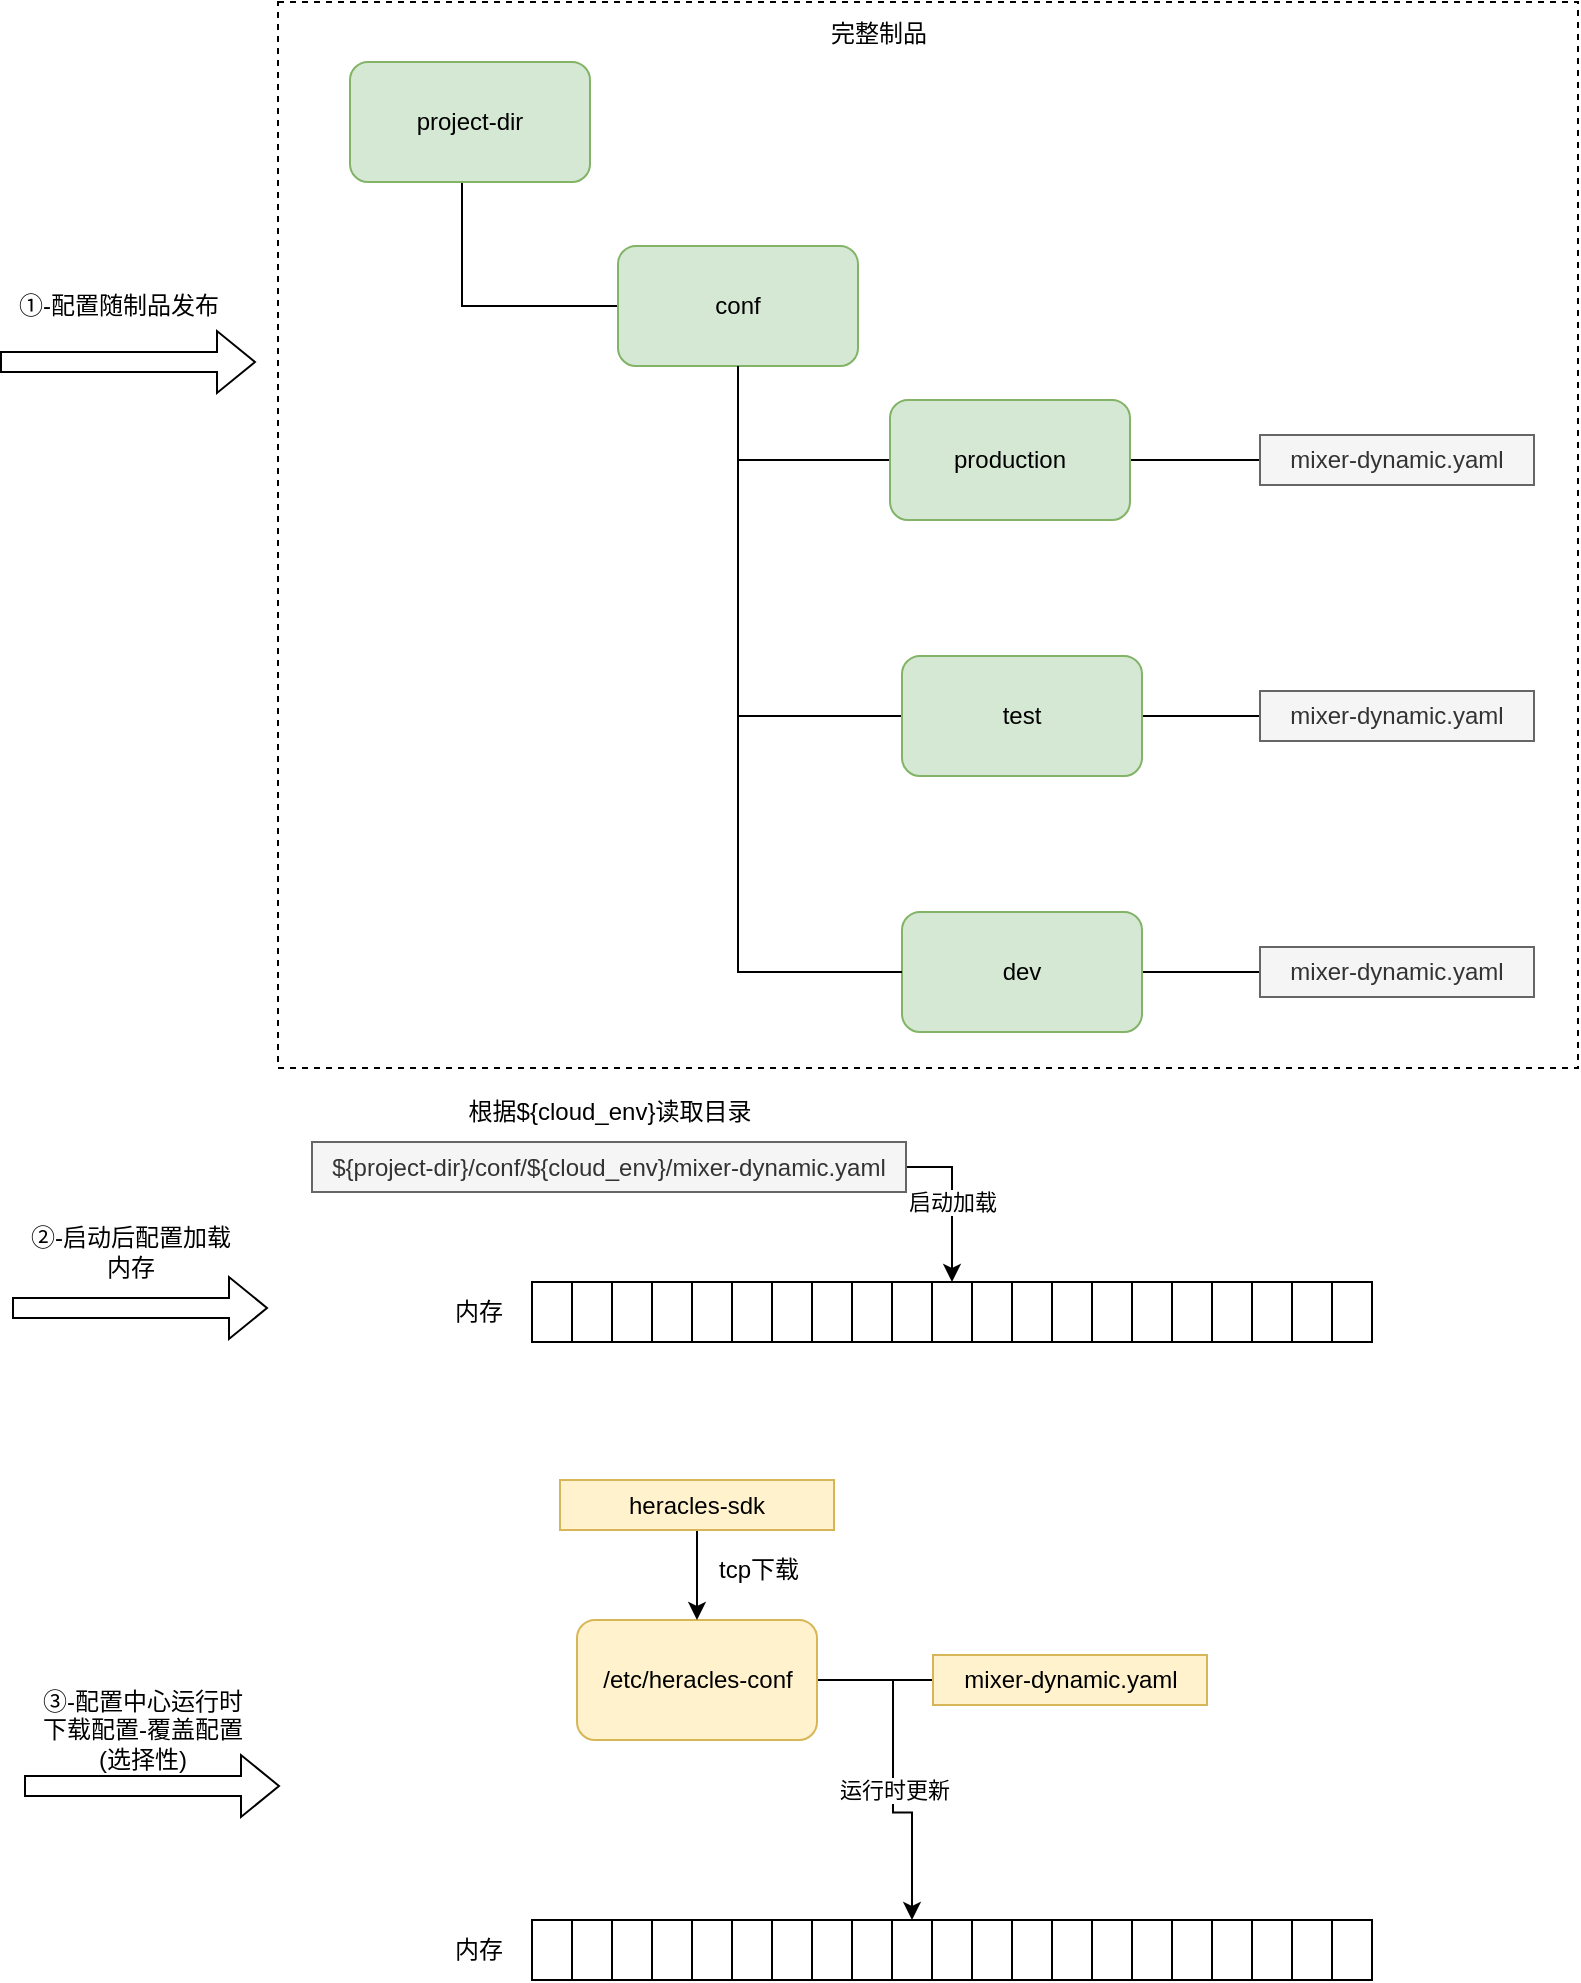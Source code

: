 <mxfile version="17.1.3" type="github">
  <diagram id="rADULx-Ek7bLiix6xrIC" name="Page-1">
    <mxGraphModel dx="1422" dy="-88" grid="1" gridSize="10" guides="1" tooltips="1" connect="1" arrows="1" fold="1" page="1" pageScale="1" pageWidth="1100" pageHeight="850" math="0" shadow="0">
      <root>
        <mxCell id="0" />
        <mxCell id="1" parent="0" />
        <mxCell id="XMwFfWenAPQ74JgsBo0J-2" value="" style="rounded=0;whiteSpace=wrap;html=1;fillColor=none;strokeWidth=1;dashed=1;" vertex="1" parent="1">
          <mxGeometry x="203" y="940" width="650" height="533" as="geometry" />
        </mxCell>
        <mxCell id="XMwFfWenAPQ74JgsBo0J-3" style="edgeStyle=orthogonalEdgeStyle;rounded=0;orthogonalLoop=1;jettySize=auto;html=1;entryX=0;entryY=0.5;entryDx=0;entryDy=0;endArrow=none;endFill=0;" edge="1" parent="1" source="XMwFfWenAPQ74JgsBo0J-4" target="XMwFfWenAPQ74JgsBo0J-7">
          <mxGeometry relative="1" as="geometry">
            <mxPoint x="293" y="1132" as="targetPoint" />
            <Array as="points">
              <mxPoint x="295" y="1092" />
            </Array>
          </mxGeometry>
        </mxCell>
        <mxCell id="XMwFfWenAPQ74JgsBo0J-4" value="&lt;span&gt;project-dir&lt;/span&gt;" style="rounded=1;whiteSpace=wrap;html=1;fillColor=#d5e8d4;strokeColor=#82b366;" vertex="1" parent="1">
          <mxGeometry x="239" y="970" width="120" height="60" as="geometry" />
        </mxCell>
        <mxCell id="XMwFfWenAPQ74JgsBo0J-5" style="edgeStyle=orthogonalEdgeStyle;rounded=0;orthogonalLoop=1;jettySize=auto;html=1;entryX=0;entryY=0.5;entryDx=0;entryDy=0;endArrow=none;endFill=0;" edge="1" parent="1" source="XMwFfWenAPQ74JgsBo0J-7" target="XMwFfWenAPQ74JgsBo0J-9">
          <mxGeometry relative="1" as="geometry">
            <Array as="points">
              <mxPoint x="433" y="1169" />
            </Array>
          </mxGeometry>
        </mxCell>
        <mxCell id="XMwFfWenAPQ74JgsBo0J-6" style="edgeStyle=orthogonalEdgeStyle;rounded=0;orthogonalLoop=1;jettySize=auto;html=1;entryX=0;entryY=0.5;entryDx=0;entryDy=0;endArrow=none;endFill=0;" edge="1" parent="1" source="XMwFfWenAPQ74JgsBo0J-7" target="XMwFfWenAPQ74JgsBo0J-11">
          <mxGeometry relative="1" as="geometry">
            <Array as="points">
              <mxPoint x="433" y="1297" />
            </Array>
          </mxGeometry>
        </mxCell>
        <mxCell id="XMwFfWenAPQ74JgsBo0J-7" value="&lt;span&gt;conf&lt;/span&gt;" style="rounded=1;whiteSpace=wrap;html=1;fillColor=#d5e8d4;strokeColor=#82b366;" vertex="1" parent="1">
          <mxGeometry x="373" y="1062" width="120" height="60" as="geometry" />
        </mxCell>
        <mxCell id="XMwFfWenAPQ74JgsBo0J-8" style="edgeStyle=orthogonalEdgeStyle;rounded=0;orthogonalLoop=1;jettySize=auto;html=1;entryX=0;entryY=0.5;entryDx=0;entryDy=0;startArrow=none;startFill=0;endArrow=none;endFill=0;" edge="1" parent="1" source="XMwFfWenAPQ74JgsBo0J-9" target="XMwFfWenAPQ74JgsBo0J-12">
          <mxGeometry relative="1" as="geometry" />
        </mxCell>
        <mxCell id="XMwFfWenAPQ74JgsBo0J-9" value="&lt;span&gt;production&lt;/span&gt;" style="rounded=1;whiteSpace=wrap;html=1;fillColor=#d5e8d4;strokeColor=#82b366;" vertex="1" parent="1">
          <mxGeometry x="509" y="1139" width="120" height="60" as="geometry" />
        </mxCell>
        <mxCell id="XMwFfWenAPQ74JgsBo0J-10" style="edgeStyle=orthogonalEdgeStyle;rounded=0;orthogonalLoop=1;jettySize=auto;html=1;entryX=0;entryY=0.5;entryDx=0;entryDy=0;startArrow=none;startFill=0;endArrow=none;endFill=0;" edge="1" parent="1" source="XMwFfWenAPQ74JgsBo0J-11" target="XMwFfWenAPQ74JgsBo0J-13">
          <mxGeometry relative="1" as="geometry" />
        </mxCell>
        <mxCell id="XMwFfWenAPQ74JgsBo0J-11" value="&lt;span&gt;test&lt;/span&gt;" style="rounded=1;whiteSpace=wrap;html=1;fillColor=#d5e8d4;strokeColor=#82b366;" vertex="1" parent="1">
          <mxGeometry x="515" y="1267" width="120" height="60" as="geometry" />
        </mxCell>
        <mxCell id="XMwFfWenAPQ74JgsBo0J-12" value="mixer-dynamic.yaml" style="rounded=0;whiteSpace=wrap;html=1;fillColor=#f5f5f5;fontColor=#333333;strokeColor=#666666;" vertex="1" parent="1">
          <mxGeometry x="694" y="1156.5" width="137" height="25" as="geometry" />
        </mxCell>
        <mxCell id="XMwFfWenAPQ74JgsBo0J-13" value="mixer-dynamic.yaml" style="rounded=0;whiteSpace=wrap;html=1;fillColor=#f5f5f5;fontColor=#333333;strokeColor=#666666;" vertex="1" parent="1">
          <mxGeometry x="694" y="1284.5" width="137" height="25" as="geometry" />
        </mxCell>
        <mxCell id="XMwFfWenAPQ74JgsBo0J-14" style="edgeStyle=orthogonalEdgeStyle;rounded=0;orthogonalLoop=1;jettySize=auto;html=1;entryX=0;entryY=0.5;entryDx=0;entryDy=0;startArrow=none;startFill=0;endArrow=none;endFill=0;" edge="1" parent="1" source="XMwFfWenAPQ74JgsBo0J-15" target="XMwFfWenAPQ74JgsBo0J-16">
          <mxGeometry relative="1" as="geometry" />
        </mxCell>
        <mxCell id="XMwFfWenAPQ74JgsBo0J-15" value="&lt;span&gt;dev&lt;/span&gt;" style="rounded=1;whiteSpace=wrap;html=1;fillColor=#d5e8d4;strokeColor=#82b366;" vertex="1" parent="1">
          <mxGeometry x="515" y="1395" width="120" height="60" as="geometry" />
        </mxCell>
        <mxCell id="XMwFfWenAPQ74JgsBo0J-16" value="mixer-dynamic.yaml" style="rounded=0;whiteSpace=wrap;html=1;fillColor=#f5f5f5;fontColor=#333333;strokeColor=#666666;" vertex="1" parent="1">
          <mxGeometry x="694" y="1412.5" width="137" height="25" as="geometry" />
        </mxCell>
        <mxCell id="XMwFfWenAPQ74JgsBo0J-17" style="edgeStyle=orthogonalEdgeStyle;rounded=0;orthogonalLoop=1;jettySize=auto;html=1;entryX=0;entryY=0.5;entryDx=0;entryDy=0;endArrow=none;endFill=0;exitX=0.5;exitY=1;exitDx=0;exitDy=0;" edge="1" parent="1" source="XMwFfWenAPQ74JgsBo0J-7" target="XMwFfWenAPQ74JgsBo0J-15">
          <mxGeometry relative="1" as="geometry">
            <mxPoint x="443" y="1132" as="sourcePoint" />
            <mxPoint x="525" y="1307" as="targetPoint" />
            <Array as="points">
              <mxPoint x="433" y="1425" />
            </Array>
          </mxGeometry>
        </mxCell>
        <mxCell id="XMwFfWenAPQ74JgsBo0J-18" value="完整制品" style="text;html=1;strokeColor=none;fillColor=none;align=center;verticalAlign=middle;whiteSpace=wrap;rounded=0;dashed=1;" vertex="1" parent="1">
          <mxGeometry x="390" y="947" width="227" height="18" as="geometry" />
        </mxCell>
        <mxCell id="XMwFfWenAPQ74JgsBo0J-19" style="edgeStyle=orthogonalEdgeStyle;rounded=0;orthogonalLoop=1;jettySize=auto;html=1;entryX=0;entryY=0.5;entryDx=0;entryDy=0;startArrow=none;startFill=0;endArrow=none;endFill=0;" edge="1" parent="1" source="XMwFfWenAPQ74JgsBo0J-20" target="XMwFfWenAPQ74JgsBo0J-21">
          <mxGeometry relative="1" as="geometry" />
        </mxCell>
        <mxCell id="XMwFfWenAPQ74JgsBo0J-20" value="&lt;span&gt;/etc/heracles-conf&lt;/span&gt;" style="rounded=1;whiteSpace=wrap;html=1;fillColor=#fff2cc;strokeColor=#d6b656;" vertex="1" parent="1">
          <mxGeometry x="352.5" y="1749" width="120" height="60" as="geometry" />
        </mxCell>
        <mxCell id="XMwFfWenAPQ74JgsBo0J-79" value="运行时更新" style="edgeStyle=orthogonalEdgeStyle;rounded=0;orthogonalLoop=1;jettySize=auto;html=1;entryX=0.5;entryY=0;entryDx=0;entryDy=0;" edge="1" parent="1" source="XMwFfWenAPQ74JgsBo0J-21" target="XMwFfWenAPQ74JgsBo0J-62">
          <mxGeometry relative="1" as="geometry" />
        </mxCell>
        <mxCell id="XMwFfWenAPQ74JgsBo0J-21" value="mixer-dynamic.yaml" style="rounded=0;whiteSpace=wrap;html=1;fillColor=#fff2cc;strokeColor=#d6b656;" vertex="1" parent="1">
          <mxGeometry x="530.5" y="1766.5" width="137" height="25" as="geometry" />
        </mxCell>
        <mxCell id="XMwFfWenAPQ74JgsBo0J-22" value="" style="shape=flexArrow;endArrow=classic;html=1;rounded=0;" edge="1" parent="1">
          <mxGeometry width="50" height="50" relative="1" as="geometry">
            <mxPoint x="64" y="1120" as="sourcePoint" />
            <mxPoint x="192" y="1120" as="targetPoint" />
          </mxGeometry>
        </mxCell>
        <mxCell id="XMwFfWenAPQ74JgsBo0J-23" value="①-配置随制品发布" style="text;html=1;strokeColor=none;fillColor=none;align=center;verticalAlign=middle;whiteSpace=wrap;rounded=0;dashed=1;" vertex="1" parent="1">
          <mxGeometry x="70" y="1077" width="107" height="30" as="geometry" />
        </mxCell>
        <mxCell id="XMwFfWenAPQ74JgsBo0J-24" value="" style="shape=flexArrow;endArrow=classic;html=1;rounded=0;" edge="1" parent="1">
          <mxGeometry width="50" height="50" relative="1" as="geometry">
            <mxPoint x="70" y="1593" as="sourcePoint" />
            <mxPoint x="198" y="1593" as="targetPoint" />
          </mxGeometry>
        </mxCell>
        <mxCell id="XMwFfWenAPQ74JgsBo0J-25" value="②-启动后配置加载内存" style="text;html=1;strokeColor=none;fillColor=none;align=center;verticalAlign=middle;whiteSpace=wrap;rounded=0;dashed=1;" vertex="1" parent="1">
          <mxGeometry x="76" y="1550" width="107" height="30" as="geometry" />
        </mxCell>
        <mxCell id="XMwFfWenAPQ74JgsBo0J-27" value="" style="rounded=0;whiteSpace=wrap;html=1;" vertex="1" parent="1">
          <mxGeometry x="330" y="1580" width="20" height="30" as="geometry" />
        </mxCell>
        <mxCell id="XMwFfWenAPQ74JgsBo0J-29" value="" style="rounded=0;whiteSpace=wrap;html=1;" vertex="1" parent="1">
          <mxGeometry x="350" y="1580" width="20" height="30" as="geometry" />
        </mxCell>
        <mxCell id="XMwFfWenAPQ74JgsBo0J-30" value="" style="rounded=0;whiteSpace=wrap;html=1;" vertex="1" parent="1">
          <mxGeometry x="370" y="1580" width="20" height="30" as="geometry" />
        </mxCell>
        <mxCell id="XMwFfWenAPQ74JgsBo0J-31" value="" style="rounded=0;whiteSpace=wrap;html=1;" vertex="1" parent="1">
          <mxGeometry x="390" y="1580" width="20" height="30" as="geometry" />
        </mxCell>
        <mxCell id="XMwFfWenAPQ74JgsBo0J-32" value="" style="rounded=0;whiteSpace=wrap;html=1;" vertex="1" parent="1">
          <mxGeometry x="410" y="1580" width="20" height="30" as="geometry" />
        </mxCell>
        <mxCell id="XMwFfWenAPQ74JgsBo0J-33" value="" style="rounded=0;whiteSpace=wrap;html=1;" vertex="1" parent="1">
          <mxGeometry x="430" y="1580" width="20" height="30" as="geometry" />
        </mxCell>
        <mxCell id="XMwFfWenAPQ74JgsBo0J-34" value="" style="rounded=0;whiteSpace=wrap;html=1;" vertex="1" parent="1">
          <mxGeometry x="450" y="1580" width="20" height="30" as="geometry" />
        </mxCell>
        <mxCell id="XMwFfWenAPQ74JgsBo0J-35" value="" style="rounded=0;whiteSpace=wrap;html=1;" vertex="1" parent="1">
          <mxGeometry x="470" y="1580" width="20" height="30" as="geometry" />
        </mxCell>
        <mxCell id="XMwFfWenAPQ74JgsBo0J-36" value="" style="rounded=0;whiteSpace=wrap;html=1;" vertex="1" parent="1">
          <mxGeometry x="490" y="1580" width="20" height="30" as="geometry" />
        </mxCell>
        <mxCell id="XMwFfWenAPQ74JgsBo0J-37" value="" style="rounded=0;whiteSpace=wrap;html=1;" vertex="1" parent="1">
          <mxGeometry x="510" y="1580" width="20" height="30" as="geometry" />
        </mxCell>
        <mxCell id="XMwFfWenAPQ74JgsBo0J-38" value="" style="rounded=0;whiteSpace=wrap;html=1;" vertex="1" parent="1">
          <mxGeometry x="530" y="1580" width="20" height="30" as="geometry" />
        </mxCell>
        <mxCell id="XMwFfWenAPQ74JgsBo0J-39" value="" style="rounded=0;whiteSpace=wrap;html=1;" vertex="1" parent="1">
          <mxGeometry x="550" y="1580" width="20" height="30" as="geometry" />
        </mxCell>
        <mxCell id="XMwFfWenAPQ74JgsBo0J-40" value="" style="rounded=0;whiteSpace=wrap;html=1;" vertex="1" parent="1">
          <mxGeometry x="570" y="1580" width="20" height="30" as="geometry" />
        </mxCell>
        <mxCell id="XMwFfWenAPQ74JgsBo0J-41" value="" style="rounded=0;whiteSpace=wrap;html=1;" vertex="1" parent="1">
          <mxGeometry x="590" y="1580" width="20" height="30" as="geometry" />
        </mxCell>
        <mxCell id="XMwFfWenAPQ74JgsBo0J-42" value="" style="rounded=0;whiteSpace=wrap;html=1;" vertex="1" parent="1">
          <mxGeometry x="610" y="1580" width="20" height="30" as="geometry" />
        </mxCell>
        <mxCell id="XMwFfWenAPQ74JgsBo0J-43" value="" style="rounded=0;whiteSpace=wrap;html=1;" vertex="1" parent="1">
          <mxGeometry x="630" y="1580" width="20" height="30" as="geometry" />
        </mxCell>
        <mxCell id="XMwFfWenAPQ74JgsBo0J-44" value="" style="rounded=0;whiteSpace=wrap;html=1;" vertex="1" parent="1">
          <mxGeometry x="650" y="1580" width="20" height="30" as="geometry" />
        </mxCell>
        <mxCell id="XMwFfWenAPQ74JgsBo0J-45" value="" style="rounded=0;whiteSpace=wrap;html=1;" vertex="1" parent="1">
          <mxGeometry x="670" y="1580" width="20" height="30" as="geometry" />
        </mxCell>
        <mxCell id="XMwFfWenAPQ74JgsBo0J-46" value="" style="rounded=0;whiteSpace=wrap;html=1;" vertex="1" parent="1">
          <mxGeometry x="690" y="1580" width="20" height="30" as="geometry" />
        </mxCell>
        <mxCell id="XMwFfWenAPQ74JgsBo0J-47" value="" style="rounded=0;whiteSpace=wrap;html=1;" vertex="1" parent="1">
          <mxGeometry x="710" y="1580" width="20" height="30" as="geometry" />
        </mxCell>
        <mxCell id="XMwFfWenAPQ74JgsBo0J-48" value="" style="rounded=0;whiteSpace=wrap;html=1;" vertex="1" parent="1">
          <mxGeometry x="730" y="1580" width="20" height="30" as="geometry" />
        </mxCell>
        <mxCell id="XMwFfWenAPQ74JgsBo0J-50" value="启动加载" style="edgeStyle=orthogonalEdgeStyle;rounded=0;orthogonalLoop=1;jettySize=auto;html=1;entryX=0.5;entryY=0;entryDx=0;entryDy=0;" edge="1" parent="1" source="XMwFfWenAPQ74JgsBo0J-49" target="XMwFfWenAPQ74JgsBo0J-38">
          <mxGeometry relative="1" as="geometry" />
        </mxCell>
        <mxCell id="XMwFfWenAPQ74JgsBo0J-49" value="${project-dir}/conf/${cloud_env}/mixer-dynamic.yaml" style="rounded=0;whiteSpace=wrap;html=1;fillColor=#f5f5f5;fontColor=#333333;strokeColor=#666666;" vertex="1" parent="1">
          <mxGeometry x="220" y="1510" width="297" height="25" as="geometry" />
        </mxCell>
        <mxCell id="XMwFfWenAPQ74JgsBo0J-51" value="" style="shape=flexArrow;endArrow=classic;html=1;rounded=0;" edge="1" parent="1">
          <mxGeometry width="50" height="50" relative="1" as="geometry">
            <mxPoint x="76" y="1832" as="sourcePoint" />
            <mxPoint x="204" y="1832" as="targetPoint" />
          </mxGeometry>
        </mxCell>
        <mxCell id="XMwFfWenAPQ74JgsBo0J-52" value="③-配置中心运行时下载配置-覆盖配置(选择性)" style="text;html=1;strokeColor=none;fillColor=none;align=center;verticalAlign=middle;whiteSpace=wrap;rounded=0;dashed=1;" vertex="1" parent="1">
          <mxGeometry x="82" y="1789" width="107" height="30" as="geometry" />
        </mxCell>
        <mxCell id="XMwFfWenAPQ74JgsBo0J-53" value="" style="rounded=0;whiteSpace=wrap;html=1;" vertex="1" parent="1">
          <mxGeometry x="330" y="1899" width="20" height="30" as="geometry" />
        </mxCell>
        <mxCell id="XMwFfWenAPQ74JgsBo0J-54" value="" style="rounded=0;whiteSpace=wrap;html=1;" vertex="1" parent="1">
          <mxGeometry x="350" y="1899" width="20" height="30" as="geometry" />
        </mxCell>
        <mxCell id="XMwFfWenAPQ74JgsBo0J-55" value="" style="rounded=0;whiteSpace=wrap;html=1;" vertex="1" parent="1">
          <mxGeometry x="370" y="1899" width="20" height="30" as="geometry" />
        </mxCell>
        <mxCell id="XMwFfWenAPQ74JgsBo0J-56" value="" style="rounded=0;whiteSpace=wrap;html=1;" vertex="1" parent="1">
          <mxGeometry x="390" y="1899" width="20" height="30" as="geometry" />
        </mxCell>
        <mxCell id="XMwFfWenAPQ74JgsBo0J-57" value="" style="rounded=0;whiteSpace=wrap;html=1;" vertex="1" parent="1">
          <mxGeometry x="410" y="1899" width="20" height="30" as="geometry" />
        </mxCell>
        <mxCell id="XMwFfWenAPQ74JgsBo0J-58" value="" style="rounded=0;whiteSpace=wrap;html=1;" vertex="1" parent="1">
          <mxGeometry x="430" y="1899" width="20" height="30" as="geometry" />
        </mxCell>
        <mxCell id="XMwFfWenAPQ74JgsBo0J-59" value="" style="rounded=0;whiteSpace=wrap;html=1;" vertex="1" parent="1">
          <mxGeometry x="450" y="1899" width="20" height="30" as="geometry" />
        </mxCell>
        <mxCell id="XMwFfWenAPQ74JgsBo0J-60" value="" style="rounded=0;whiteSpace=wrap;html=1;" vertex="1" parent="1">
          <mxGeometry x="470" y="1899" width="20" height="30" as="geometry" />
        </mxCell>
        <mxCell id="XMwFfWenAPQ74JgsBo0J-61" value="" style="rounded=0;whiteSpace=wrap;html=1;" vertex="1" parent="1">
          <mxGeometry x="490" y="1899" width="20" height="30" as="geometry" />
        </mxCell>
        <mxCell id="XMwFfWenAPQ74JgsBo0J-62" value="" style="rounded=0;whiteSpace=wrap;html=1;" vertex="1" parent="1">
          <mxGeometry x="510" y="1899" width="20" height="30" as="geometry" />
        </mxCell>
        <mxCell id="XMwFfWenAPQ74JgsBo0J-63" value="" style="rounded=0;whiteSpace=wrap;html=1;" vertex="1" parent="1">
          <mxGeometry x="530" y="1899" width="20" height="30" as="geometry" />
        </mxCell>
        <mxCell id="XMwFfWenAPQ74JgsBo0J-64" value="" style="rounded=0;whiteSpace=wrap;html=1;" vertex="1" parent="1">
          <mxGeometry x="550" y="1899" width="20" height="30" as="geometry" />
        </mxCell>
        <mxCell id="XMwFfWenAPQ74JgsBo0J-65" value="" style="rounded=0;whiteSpace=wrap;html=1;" vertex="1" parent="1">
          <mxGeometry x="570" y="1899" width="20" height="30" as="geometry" />
        </mxCell>
        <mxCell id="XMwFfWenAPQ74JgsBo0J-66" value="" style="rounded=0;whiteSpace=wrap;html=1;" vertex="1" parent="1">
          <mxGeometry x="590" y="1899" width="20" height="30" as="geometry" />
        </mxCell>
        <mxCell id="XMwFfWenAPQ74JgsBo0J-67" value="" style="rounded=0;whiteSpace=wrap;html=1;" vertex="1" parent="1">
          <mxGeometry x="610" y="1899" width="20" height="30" as="geometry" />
        </mxCell>
        <mxCell id="XMwFfWenAPQ74JgsBo0J-68" value="" style="rounded=0;whiteSpace=wrap;html=1;" vertex="1" parent="1">
          <mxGeometry x="630" y="1899" width="20" height="30" as="geometry" />
        </mxCell>
        <mxCell id="XMwFfWenAPQ74JgsBo0J-69" value="" style="rounded=0;whiteSpace=wrap;html=1;" vertex="1" parent="1">
          <mxGeometry x="650" y="1899" width="20" height="30" as="geometry" />
        </mxCell>
        <mxCell id="XMwFfWenAPQ74JgsBo0J-70" value="" style="rounded=0;whiteSpace=wrap;html=1;" vertex="1" parent="1">
          <mxGeometry x="670" y="1899" width="20" height="30" as="geometry" />
        </mxCell>
        <mxCell id="XMwFfWenAPQ74JgsBo0J-71" value="" style="rounded=0;whiteSpace=wrap;html=1;" vertex="1" parent="1">
          <mxGeometry x="690" y="1899" width="20" height="30" as="geometry" />
        </mxCell>
        <mxCell id="XMwFfWenAPQ74JgsBo0J-72" value="" style="rounded=0;whiteSpace=wrap;html=1;" vertex="1" parent="1">
          <mxGeometry x="710" y="1899" width="20" height="30" as="geometry" />
        </mxCell>
        <mxCell id="XMwFfWenAPQ74JgsBo0J-73" value="" style="rounded=0;whiteSpace=wrap;html=1;" vertex="1" parent="1">
          <mxGeometry x="730" y="1899" width="20" height="30" as="geometry" />
        </mxCell>
        <mxCell id="XMwFfWenAPQ74JgsBo0J-77" style="edgeStyle=orthogonalEdgeStyle;rounded=0;orthogonalLoop=1;jettySize=auto;html=1;entryX=0.5;entryY=0;entryDx=0;entryDy=0;" edge="1" parent="1" source="XMwFfWenAPQ74JgsBo0J-75" target="XMwFfWenAPQ74JgsBo0J-20">
          <mxGeometry relative="1" as="geometry" />
        </mxCell>
        <mxCell id="XMwFfWenAPQ74JgsBo0J-75" value="heracles-sdk" style="rounded=0;whiteSpace=wrap;html=1;fillColor=#fff2cc;strokeColor=#d6b656;" vertex="1" parent="1">
          <mxGeometry x="344" y="1679" width="137" height="25" as="geometry" />
        </mxCell>
        <mxCell id="XMwFfWenAPQ74JgsBo0J-78" value="tcp下载" style="text;html=1;strokeColor=none;fillColor=none;align=center;verticalAlign=middle;whiteSpace=wrap;rounded=0;dashed=1;" vertex="1" parent="1">
          <mxGeometry x="390" y="1709" width="107" height="30" as="geometry" />
        </mxCell>
        <mxCell id="XMwFfWenAPQ74JgsBo0J-80" value="内存" style="text;html=1;strokeColor=none;fillColor=none;align=center;verticalAlign=middle;whiteSpace=wrap;rounded=0;dashed=1;" vertex="1" parent="1">
          <mxGeometry x="250" y="1580" width="107" height="30" as="geometry" />
        </mxCell>
        <mxCell id="XMwFfWenAPQ74JgsBo0J-82" value="内存" style="text;html=1;strokeColor=none;fillColor=none;align=center;verticalAlign=middle;whiteSpace=wrap;rounded=0;dashed=1;" vertex="1" parent="1">
          <mxGeometry x="250" y="1899" width="107" height="30" as="geometry" />
        </mxCell>
        <mxCell id="XMwFfWenAPQ74JgsBo0J-83" value="根据${cloud_env}读取目录" style="text;html=1;strokeColor=none;fillColor=none;align=center;verticalAlign=middle;whiteSpace=wrap;rounded=0;dashed=1;" vertex="1" parent="1">
          <mxGeometry x="281.5" y="1480" width="174" height="30" as="geometry" />
        </mxCell>
      </root>
    </mxGraphModel>
  </diagram>
</mxfile>
